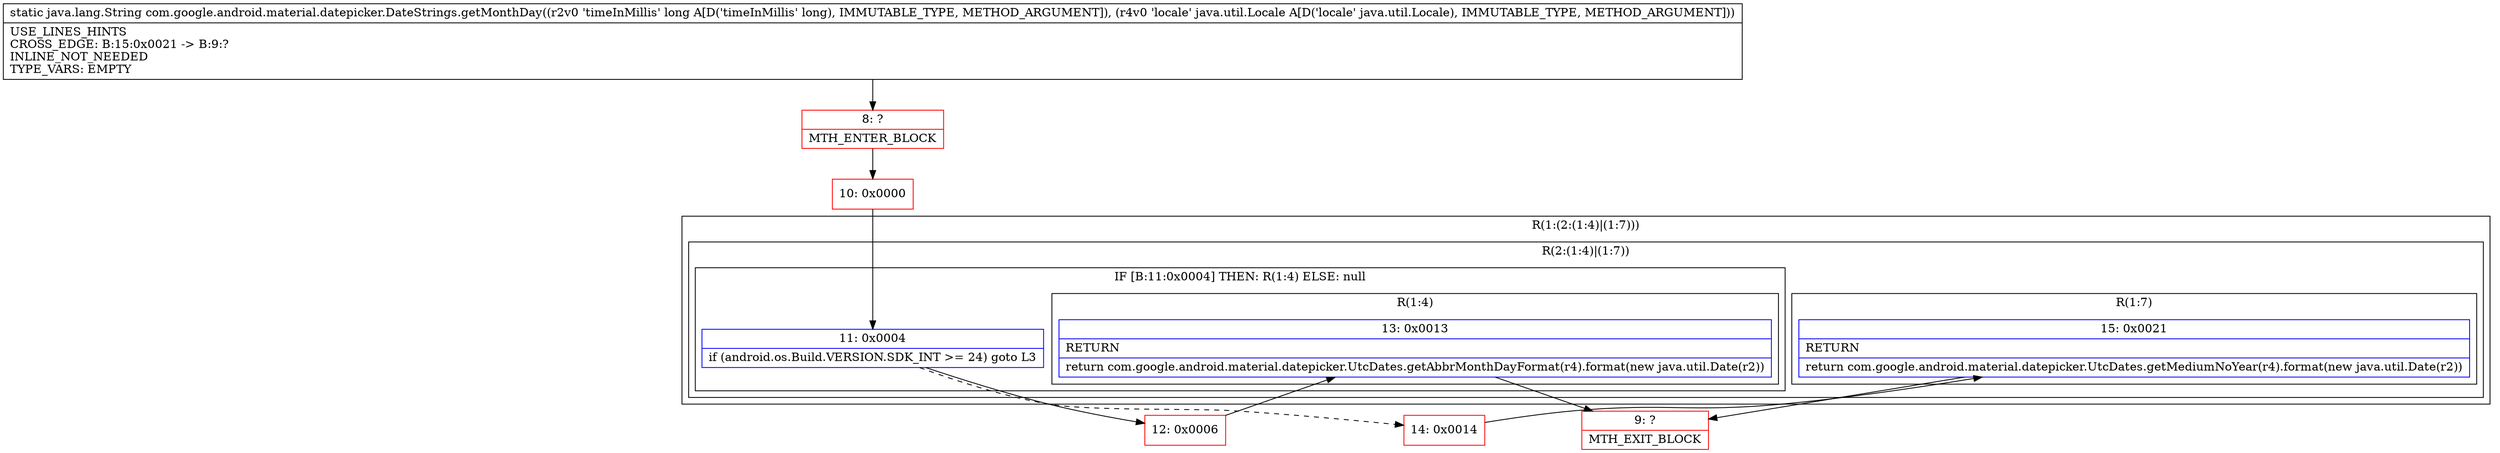 digraph "CFG forcom.google.android.material.datepicker.DateStrings.getMonthDay(JLjava\/util\/Locale;)Ljava\/lang\/String;" {
subgraph cluster_Region_661419143 {
label = "R(1:(2:(1:4)|(1:7)))";
node [shape=record,color=blue];
subgraph cluster_Region_10636801 {
label = "R(2:(1:4)|(1:7))";
node [shape=record,color=blue];
subgraph cluster_IfRegion_683632018 {
label = "IF [B:11:0x0004] THEN: R(1:4) ELSE: null";
node [shape=record,color=blue];
Node_11 [shape=record,label="{11\:\ 0x0004|if (android.os.Build.VERSION.SDK_INT \>= 24) goto L3\l}"];
subgraph cluster_Region_526165908 {
label = "R(1:4)";
node [shape=record,color=blue];
Node_13 [shape=record,label="{13\:\ 0x0013|RETURN\l|return com.google.android.material.datepicker.UtcDates.getAbbrMonthDayFormat(r4).format(new java.util.Date(r2))\l}"];
}
}
subgraph cluster_Region_1531977908 {
label = "R(1:7)";
node [shape=record,color=blue];
Node_15 [shape=record,label="{15\:\ 0x0021|RETURN\l|return com.google.android.material.datepicker.UtcDates.getMediumNoYear(r4).format(new java.util.Date(r2))\l}"];
}
}
}
Node_8 [shape=record,color=red,label="{8\:\ ?|MTH_ENTER_BLOCK\l}"];
Node_10 [shape=record,color=red,label="{10\:\ 0x0000}"];
Node_12 [shape=record,color=red,label="{12\:\ 0x0006}"];
Node_9 [shape=record,color=red,label="{9\:\ ?|MTH_EXIT_BLOCK\l}"];
Node_14 [shape=record,color=red,label="{14\:\ 0x0014}"];
MethodNode[shape=record,label="{static java.lang.String com.google.android.material.datepicker.DateStrings.getMonthDay((r2v0 'timeInMillis' long A[D('timeInMillis' long), IMMUTABLE_TYPE, METHOD_ARGUMENT]), (r4v0 'locale' java.util.Locale A[D('locale' java.util.Locale), IMMUTABLE_TYPE, METHOD_ARGUMENT]))  | USE_LINES_HINTS\lCROSS_EDGE: B:15:0x0021 \-\> B:9:?\lINLINE_NOT_NEEDED\lTYPE_VARS: EMPTY\l}"];
MethodNode -> Node_8;Node_11 -> Node_12;
Node_11 -> Node_14[style=dashed];
Node_13 -> Node_9;
Node_15 -> Node_9;
Node_8 -> Node_10;
Node_10 -> Node_11;
Node_12 -> Node_13;
Node_14 -> Node_15;
}

